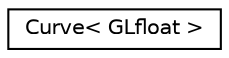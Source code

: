 digraph "Graphical Class Hierarchy"
{
  edge [fontname="Helvetica",fontsize="10",labelfontname="Helvetica",labelfontsize="10"];
  node [fontname="Helvetica",fontsize="10",shape=record];
  rankdir="LR";
  Node1 [label="Curve\< GLfloat \>",height=0.2,width=0.4,color="black", fillcolor="white", style="filled",URL="$class_curve.html"];
}
